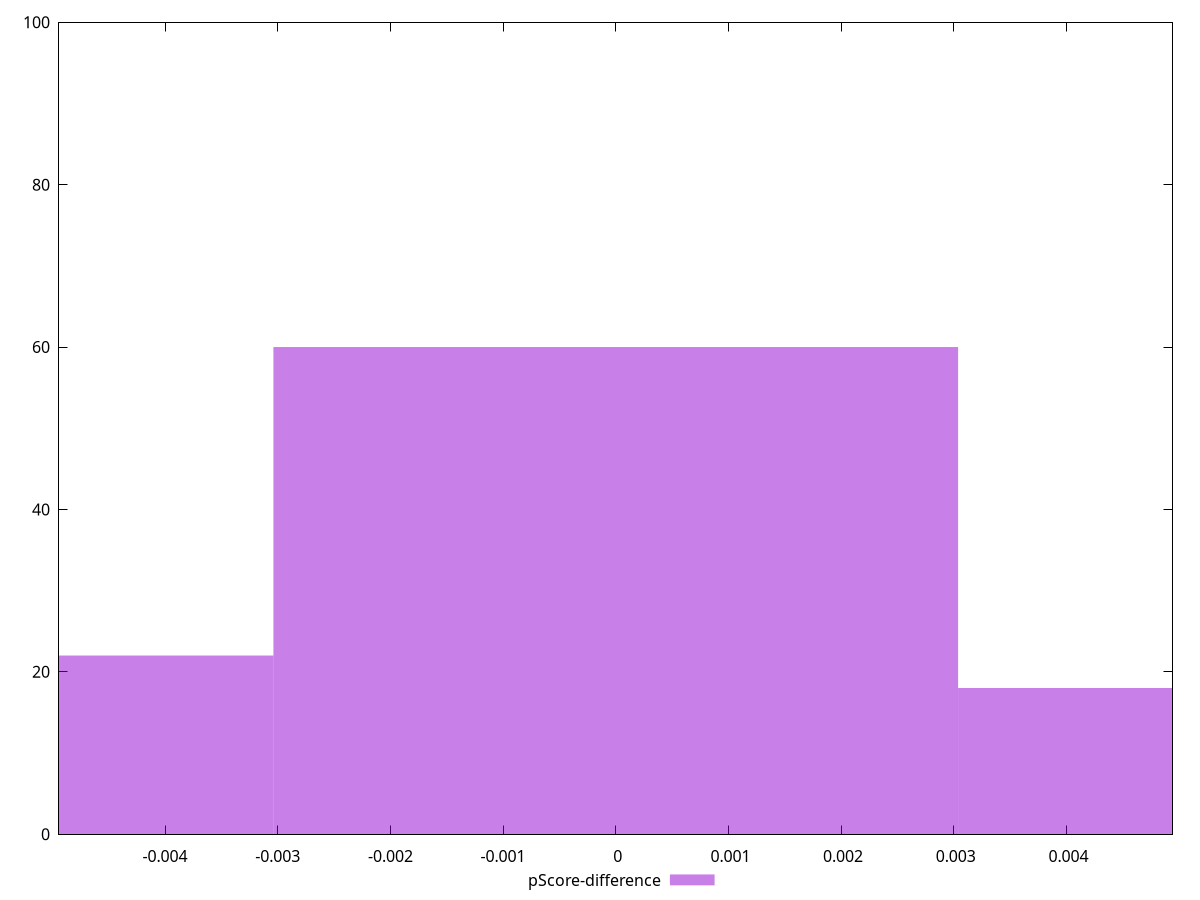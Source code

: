 reset

$pScoreDifference <<EOF
-0.006076713305271036 22
0 60
0.006076713305271036 18
EOF

set key outside below
set boxwidth 0.006076713305271036
set xrange [-0.004941176470588227:0.004941176470588282]
set yrange [0:100]
set trange [0:100]
set style fill transparent solid 0.5 noborder
set terminal svg size 640, 490 enhanced background rgb 'white'
set output "reprap/render-blocking-resources/samples/pages+cached+noexternal/pScore-difference/histogram.svg"

plot $pScoreDifference title "pScore-difference" with boxes

reset
